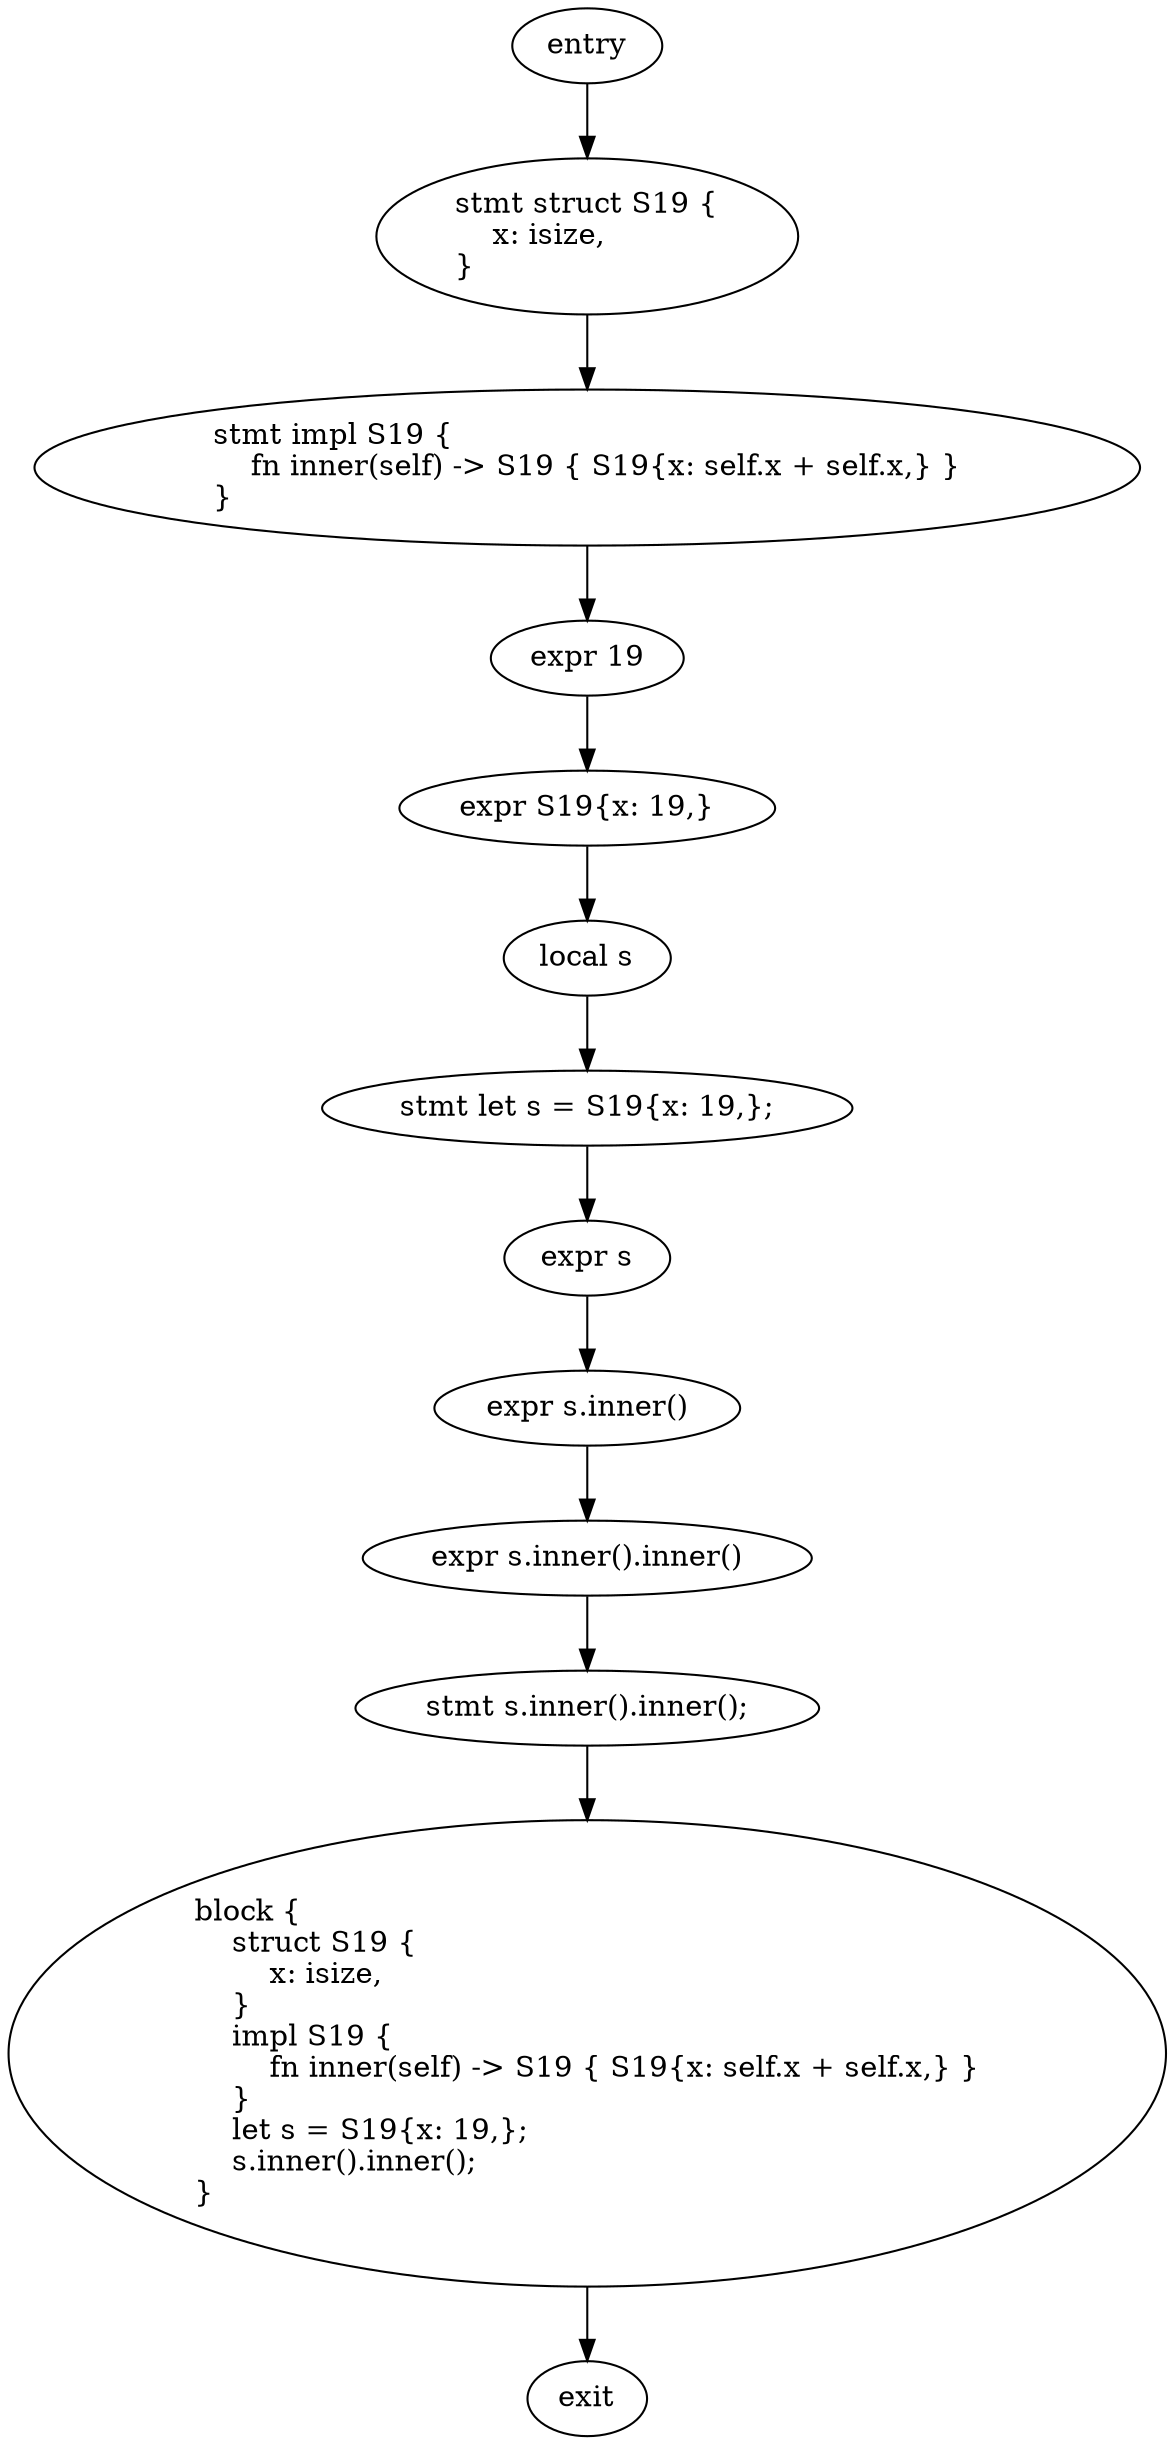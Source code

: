 digraph block {
    N0[label="entry"];
    N1[label="exit"];
    N2[label="stmt struct S19 {\l    x: isize,\l}\l"];
    N3[label="stmt impl S19 {\l    fn inner(self) -> S19 { S19{x: self.x + self.x,} }\l}\l"];
    N4[label="expr 19"];
    N5[label="expr S19{x: 19,}"];
    N6[label="local s"];
    N7[label="stmt let s = S19{x: 19,};"];
    N8[label="expr s"];
    N9[label="expr s.inner()"];
    N10[label="expr s.inner().inner()"];
    N11[label="stmt s.inner().inner();"];
    N12[label="block {\l    struct S19 {\l        x: isize,\l    }\l    impl S19 {\l        fn inner(self) -> S19 { S19{x: self.x + self.x,} }\l    }\l    let s = S19{x: 19,};\l    s.inner().inner();\l}\l"];
    N0 -> N2;
    N2 -> N3;
    N3 -> N4;
    N4 -> N5;
    N5 -> N6;
    N6 -> N7;
    N7 -> N8;
    N8 -> N9;
    N9 -> N10;
    N10 -> N11;
    N11 -> N12;
    N12 -> N1;
}

